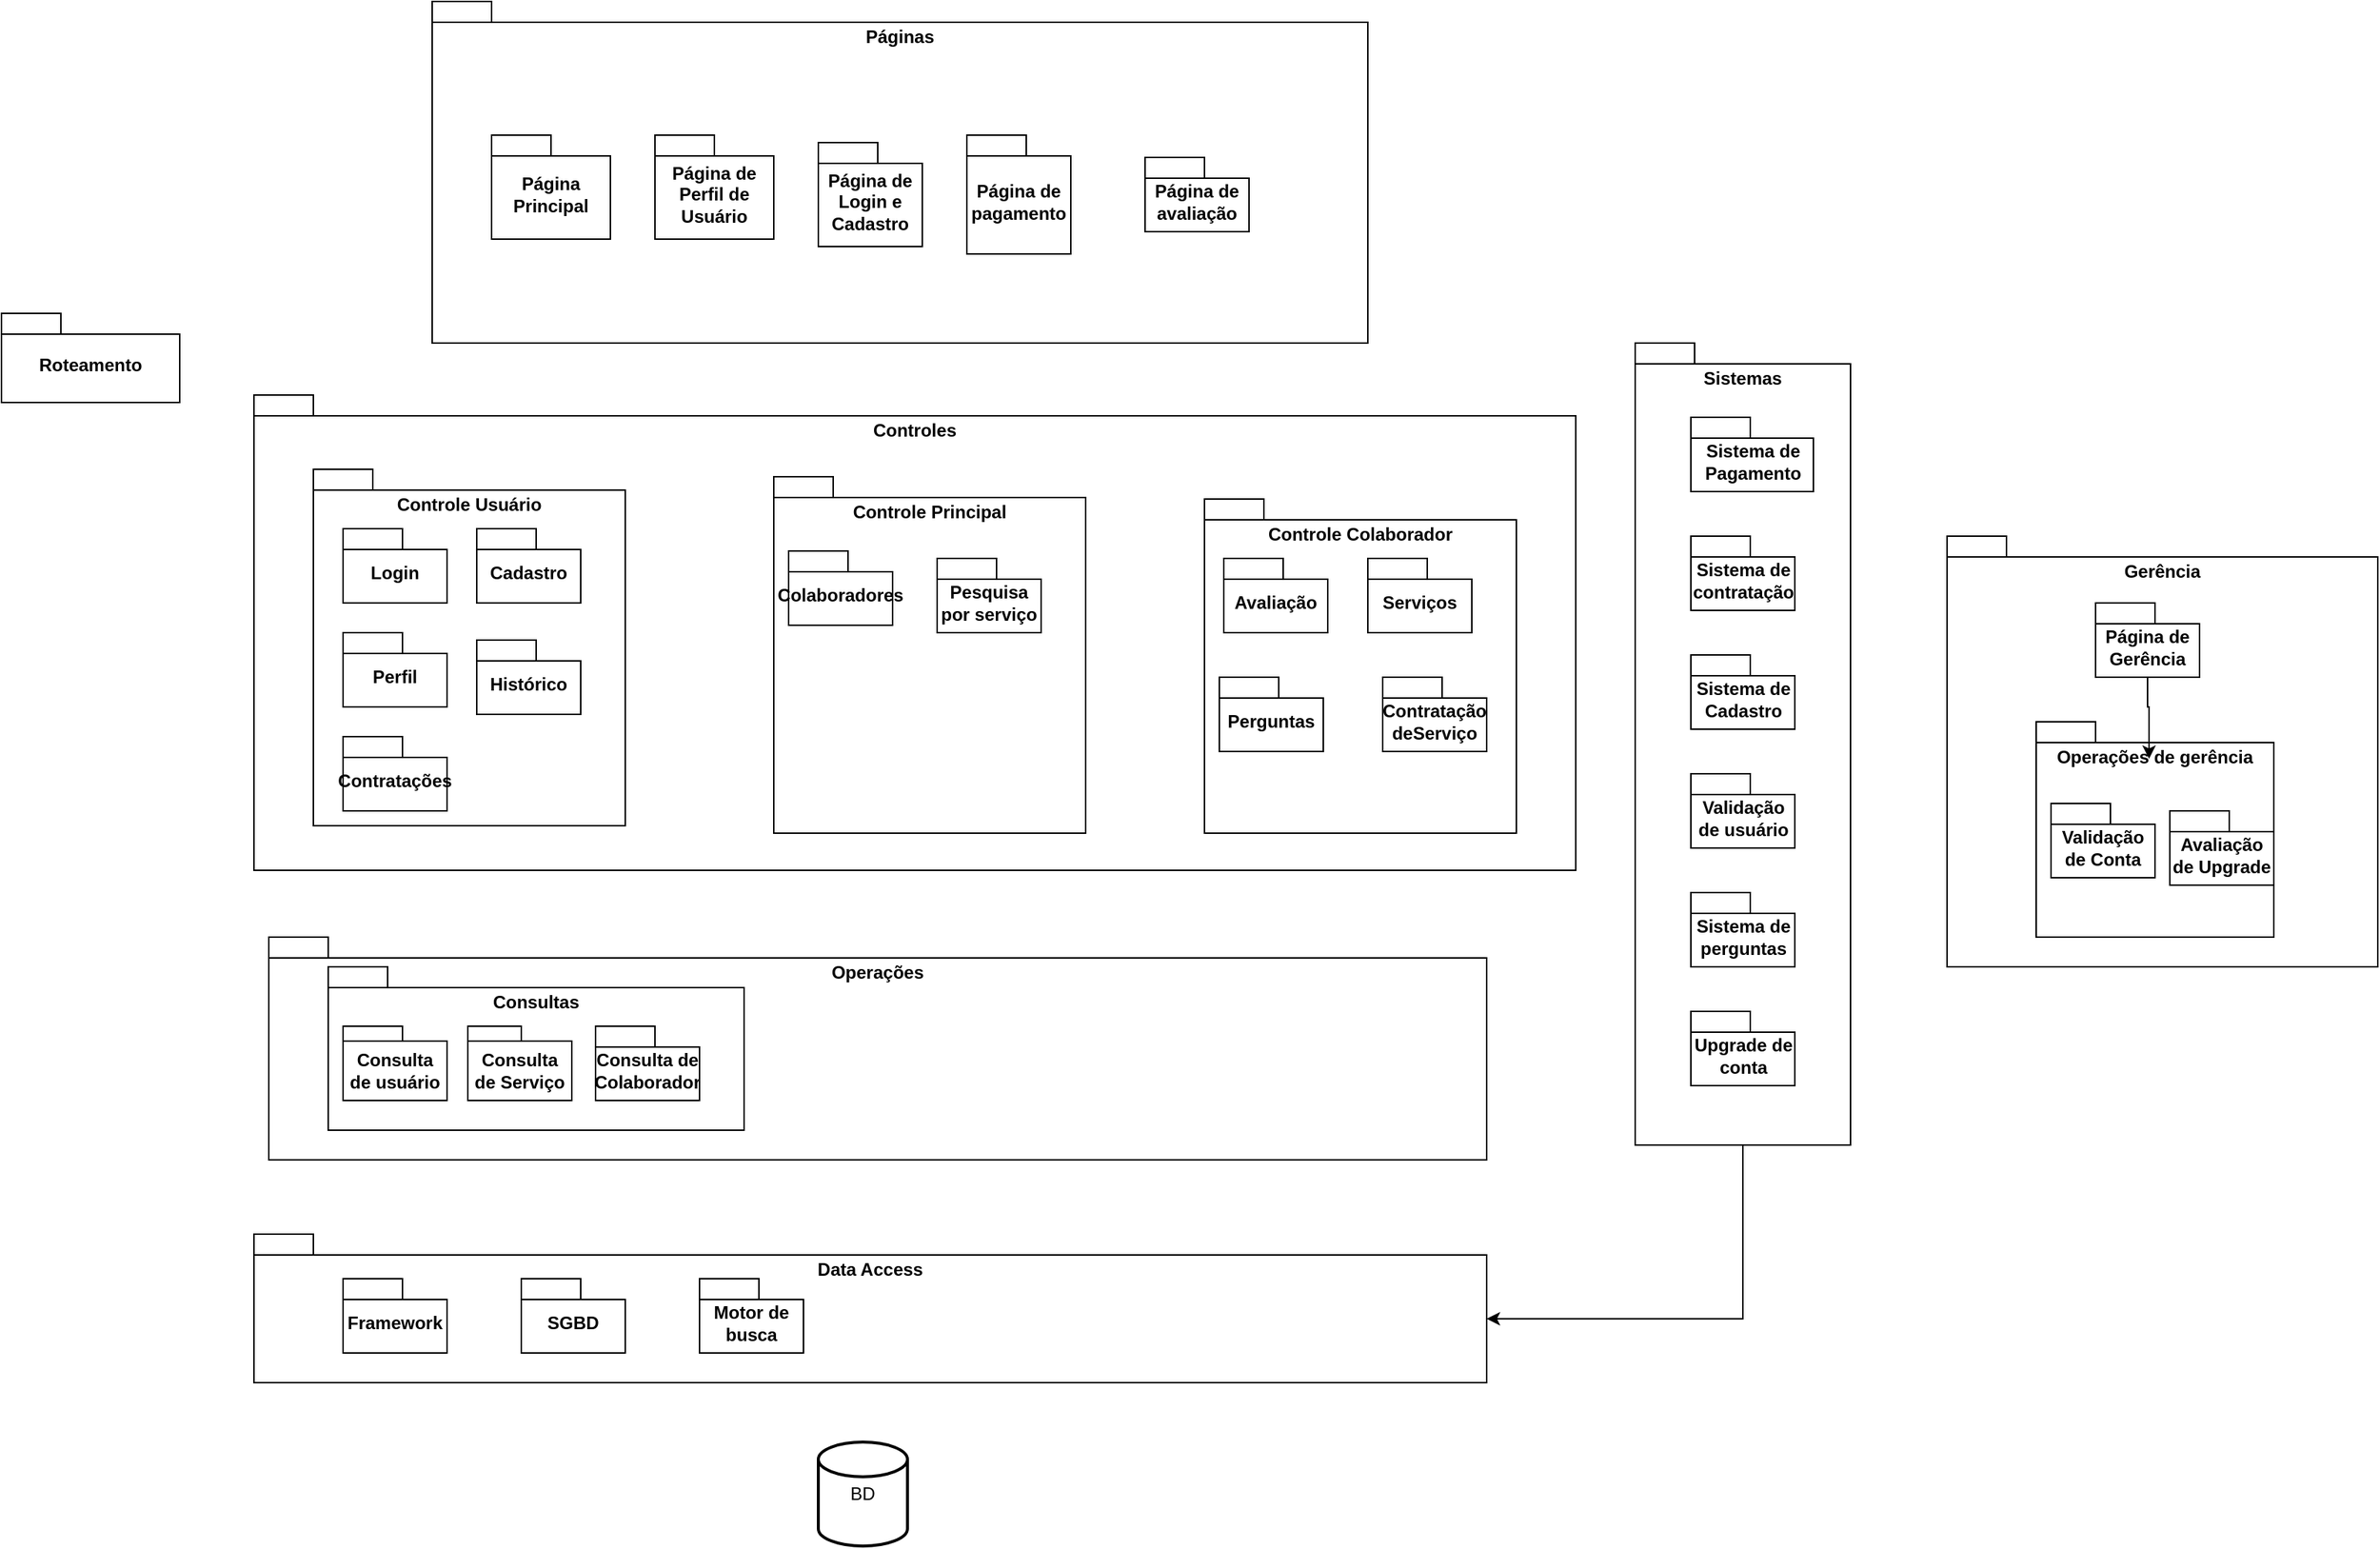 <mxfile version="22.1.7" type="github">
  <diagram name="Página-1" id="DWjiMil6QpRck5204m84">
    <mxGraphModel dx="1500" dy="730" grid="1" gridSize="10" guides="1" tooltips="1" connect="1" arrows="1" fold="1" page="1" pageScale="1" pageWidth="827" pageHeight="1169" math="0" shadow="0">
      <root>
        <mxCell id="0" />
        <mxCell id="1" parent="0" />
        <mxCell id="YxlcDERAqGYw6lF6efzc-51" value="Controles" style="shape=folder;fontStyle=1;spacingTop=10;tabWidth=40;tabHeight=14;tabPosition=left;html=1;whiteSpace=wrap;verticalAlign=top;" vertex="1" parent="1">
          <mxGeometry x="200" y="425" width="890" height="320" as="geometry" />
        </mxCell>
        <mxCell id="YxlcDERAqGYw6lF6efzc-6" value="Controle Usuário" style="shape=folder;fontStyle=1;spacingTop=10;tabWidth=40;tabHeight=14;tabPosition=left;html=1;whiteSpace=wrap;align=center;horizontal=1;verticalAlign=top;" vertex="1" parent="1">
          <mxGeometry x="240" y="475" width="210" height="240" as="geometry" />
        </mxCell>
        <mxCell id="YxlcDERAqGYw6lF6efzc-2" value="Cadastro" style="shape=folder;fontStyle=1;spacingTop=10;tabWidth=40;tabHeight=14;tabPosition=left;html=1;whiteSpace=wrap;" vertex="1" parent="1">
          <mxGeometry x="350" y="515" width="70" height="50" as="geometry" />
        </mxCell>
        <mxCell id="YxlcDERAqGYw6lF6efzc-3" value="Login" style="shape=folder;fontStyle=1;spacingTop=10;tabWidth=40;tabHeight=14;tabPosition=left;html=1;whiteSpace=wrap;" vertex="1" parent="1">
          <mxGeometry x="260" y="515" width="70" height="50" as="geometry" />
        </mxCell>
        <mxCell id="YxlcDERAqGYw6lF6efzc-9" value="Controle Principal" style="shape=folder;fontStyle=1;spacingTop=10;tabWidth=40;tabHeight=14;tabPosition=left;html=1;whiteSpace=wrap;align=center;horizontal=1;verticalAlign=top;" vertex="1" parent="1">
          <mxGeometry x="550" y="480" width="210" height="240" as="geometry" />
        </mxCell>
        <mxCell id="YxlcDERAqGYw6lF6efzc-13" value="&lt;div&gt;Roteamento&lt;/div&gt;" style="shape=folder;fontStyle=1;spacingTop=10;tabWidth=40;tabHeight=14;tabPosition=left;html=1;whiteSpace=wrap;align=center;horizontal=1;verticalAlign=middle;" vertex="1" parent="1">
          <mxGeometry x="30" y="370" width="120" height="60" as="geometry" />
        </mxCell>
        <mxCell id="YxlcDERAqGYw6lF6efzc-18" value="Sistemas" style="shape=folder;fontStyle=1;spacingTop=10;tabWidth=40;tabHeight=14;tabPosition=left;html=1;whiteSpace=wrap;verticalAlign=top;" vertex="1" parent="1">
          <mxGeometry x="1130" y="390" width="145" height="540" as="geometry" />
        </mxCell>
        <mxCell id="YxlcDERAqGYw6lF6efzc-20" value="Validação de usuário" style="shape=folder;fontStyle=1;spacingTop=10;tabWidth=40;tabHeight=14;tabPosition=left;html=1;whiteSpace=wrap;" vertex="1" parent="1">
          <mxGeometry x="1167.5" y="680" width="70" height="50" as="geometry" />
        </mxCell>
        <mxCell id="YxlcDERAqGYw6lF6efzc-21" value="Perfil" style="shape=folder;fontStyle=1;spacingTop=10;tabWidth=40;tabHeight=14;tabPosition=left;html=1;whiteSpace=wrap;" vertex="1" parent="1">
          <mxGeometry x="260" y="585" width="70" height="50" as="geometry" />
        </mxCell>
        <mxCell id="YxlcDERAqGYw6lF6efzc-22" value="&lt;div&gt;Histórico&lt;/div&gt;" style="shape=folder;fontStyle=1;spacingTop=10;tabWidth=40;tabHeight=14;tabPosition=left;html=1;whiteSpace=wrap;" vertex="1" parent="1">
          <mxGeometry x="350" y="590" width="70" height="50" as="geometry" />
        </mxCell>
        <mxCell id="YxlcDERAqGYw6lF6efzc-32" value="Páginas" style="shape=folder;fontStyle=1;spacingTop=10;tabWidth=40;tabHeight=14;tabPosition=left;html=1;whiteSpace=wrap;verticalAlign=top;" vertex="1" parent="1">
          <mxGeometry x="320" y="160" width="630" height="230" as="geometry" />
        </mxCell>
        <mxCell id="YxlcDERAqGYw6lF6efzc-27" value="Página Principal" style="shape=folder;fontStyle=1;spacingTop=10;tabWidth=40;tabHeight=14;tabPosition=left;html=1;whiteSpace=wrap;" vertex="1" parent="1">
          <mxGeometry x="360" y="250" width="80" height="70" as="geometry" />
        </mxCell>
        <mxCell id="YxlcDERAqGYw6lF6efzc-28" value="Página de Perfil de Usuário" style="shape=folder;fontStyle=1;spacingTop=10;tabWidth=40;tabHeight=14;tabPosition=left;html=1;whiteSpace=wrap;" vertex="1" parent="1">
          <mxGeometry x="470" y="250" width="80" height="70" as="geometry" />
        </mxCell>
        <mxCell id="YxlcDERAqGYw6lF6efzc-29" value="Página de Login e Cadastro" style="shape=folder;fontStyle=1;spacingTop=10;tabWidth=40;tabHeight=14;tabPosition=left;html=1;whiteSpace=wrap;" vertex="1" parent="1">
          <mxGeometry x="580" y="255" width="70" height="70" as="geometry" />
        </mxCell>
        <mxCell id="YxlcDERAqGYw6lF6efzc-30" value="Página de pagamento" style="shape=folder;fontStyle=1;spacingTop=10;tabWidth=40;tabHeight=14;tabPosition=left;html=1;whiteSpace=wrap;" vertex="1" parent="1">
          <mxGeometry x="680" y="250" width="70" height="80" as="geometry" />
        </mxCell>
        <mxCell id="YxlcDERAqGYw6lF6efzc-31" value="Página de avaliação" style="shape=folder;fontStyle=1;spacingTop=10;tabWidth=40;tabHeight=14;tabPosition=left;html=1;whiteSpace=wrap;" vertex="1" parent="1">
          <mxGeometry x="800" y="265" width="70" height="50" as="geometry" />
        </mxCell>
        <mxCell id="YxlcDERAqGYw6lF6efzc-16" value="Sistema de Pagamento" style="shape=folder;fontStyle=1;spacingTop=10;tabWidth=40;tabHeight=14;tabPosition=left;html=1;whiteSpace=wrap;" vertex="1" parent="1">
          <mxGeometry x="1167.5" y="440" width="82.5" height="50" as="geometry" />
        </mxCell>
        <mxCell id="YxlcDERAqGYw6lF6efzc-36" value="Contratações" style="shape=folder;fontStyle=1;spacingTop=10;tabWidth=40;tabHeight=14;tabPosition=left;html=1;whiteSpace=wrap;" vertex="1" parent="1">
          <mxGeometry x="260" y="655" width="70" height="50" as="geometry" />
        </mxCell>
        <mxCell id="YxlcDERAqGYw6lF6efzc-37" value="Sistema de contratação" style="shape=folder;fontStyle=1;spacingTop=10;tabWidth=40;tabHeight=14;tabPosition=left;html=1;whiteSpace=wrap;" vertex="1" parent="1">
          <mxGeometry x="1167.5" y="520" width="70" height="50" as="geometry" />
        </mxCell>
        <mxCell id="YxlcDERAqGYw6lF6efzc-38" value="Colaboradores" style="shape=folder;fontStyle=1;spacingTop=10;tabWidth=40;tabHeight=14;tabPosition=left;html=1;whiteSpace=wrap;" vertex="1" parent="1">
          <mxGeometry x="560" y="530" width="70" height="50" as="geometry" />
        </mxCell>
        <mxCell id="YxlcDERAqGYw6lF6efzc-39" value="BD" style="strokeWidth=2;html=1;shape=mxgraph.flowchart.database;whiteSpace=wrap;" vertex="1" parent="1">
          <mxGeometry x="580" y="1130" width="60" height="70" as="geometry" />
        </mxCell>
        <mxCell id="YxlcDERAqGYw6lF6efzc-41" value="Pesquisa por serviço" style="shape=folder;fontStyle=1;spacingTop=10;tabWidth=40;tabHeight=14;tabPosition=left;html=1;whiteSpace=wrap;" vertex="1" parent="1">
          <mxGeometry x="660" y="535" width="70" height="50" as="geometry" />
        </mxCell>
        <mxCell id="YxlcDERAqGYw6lF6efzc-42" value="Controle Colaborador" style="shape=folder;fontStyle=1;spacingTop=10;tabWidth=40;tabHeight=14;tabPosition=left;html=1;whiteSpace=wrap;align=center;horizontal=1;verticalAlign=top;" vertex="1" parent="1">
          <mxGeometry x="840" y="495" width="210" height="225" as="geometry" />
        </mxCell>
        <mxCell id="YxlcDERAqGYw6lF6efzc-43" value="Avaliação" style="shape=folder;fontStyle=1;spacingTop=10;tabWidth=40;tabHeight=14;tabPosition=left;html=1;whiteSpace=wrap;" vertex="1" parent="1">
          <mxGeometry x="853" y="535" width="70" height="50" as="geometry" />
        </mxCell>
        <mxCell id="YxlcDERAqGYw6lF6efzc-45" value="Serviços" style="shape=folder;fontStyle=1;spacingTop=10;tabWidth=40;tabHeight=14;tabPosition=left;html=1;whiteSpace=wrap;" vertex="1" parent="1">
          <mxGeometry x="950" y="535" width="70" height="50" as="geometry" />
        </mxCell>
        <mxCell id="YxlcDERAqGYw6lF6efzc-46" value="Upgrade de conta" style="shape=folder;fontStyle=1;spacingTop=10;tabWidth=40;tabHeight=14;tabPosition=left;html=1;whiteSpace=wrap;" vertex="1" parent="1">
          <mxGeometry x="1167.5" y="840" width="70" height="50" as="geometry" />
        </mxCell>
        <mxCell id="YxlcDERAqGYw6lF6efzc-47" value="Perguntas" style="shape=folder;fontStyle=1;spacingTop=10;tabWidth=40;tabHeight=14;tabPosition=left;html=1;whiteSpace=wrap;" vertex="1" parent="1">
          <mxGeometry x="850" y="615" width="70" height="50" as="geometry" />
        </mxCell>
        <mxCell id="YxlcDERAqGYw6lF6efzc-48" value="Sistema de perguntas" style="shape=folder;fontStyle=1;spacingTop=10;tabWidth=40;tabHeight=14;tabPosition=left;html=1;whiteSpace=wrap;" vertex="1" parent="1">
          <mxGeometry x="1167.5" y="760" width="70" height="50" as="geometry" />
        </mxCell>
        <mxCell id="YxlcDERAqGYw6lF6efzc-50" value="Operações" style="shape=folder;fontStyle=1;spacingTop=10;tabWidth=40;tabHeight=14;tabPosition=left;html=1;whiteSpace=wrap;verticalAlign=top;" vertex="1" parent="1">
          <mxGeometry x="210" y="790" width="820" height="150" as="geometry" />
        </mxCell>
        <mxCell id="YxlcDERAqGYw6lF6efzc-54" value="Contratação deServiço" style="shape=folder;fontStyle=1;spacingTop=10;tabWidth=40;tabHeight=14;tabPosition=left;html=1;whiteSpace=wrap;" vertex="1" parent="1">
          <mxGeometry x="960" y="615" width="70" height="50" as="geometry" />
        </mxCell>
        <mxCell id="YxlcDERAqGYw6lF6efzc-56" value="Sistema de Cadastro" style="shape=folder;fontStyle=1;spacingTop=10;tabWidth=40;tabHeight=14;tabPosition=left;html=1;whiteSpace=wrap;" vertex="1" parent="1">
          <mxGeometry x="1167.5" y="600" width="70" height="50" as="geometry" />
        </mxCell>
        <mxCell id="YxlcDERAqGYw6lF6efzc-59" value="&lt;div&gt;Gerência&lt;/div&gt;" style="shape=folder;fontStyle=1;spacingTop=10;tabWidth=40;tabHeight=14;tabPosition=left;html=1;whiteSpace=wrap;verticalAlign=top;" vertex="1" parent="1">
          <mxGeometry x="1340" y="520" width="290" height="290" as="geometry" />
        </mxCell>
        <mxCell id="YxlcDERAqGYw6lF6efzc-61" value="Data Access" style="shape=folder;fontStyle=1;spacingTop=10;tabWidth=40;tabHeight=14;tabPosition=left;html=1;whiteSpace=wrap;verticalAlign=top;" vertex="1" parent="1">
          <mxGeometry x="200" y="990" width="830" height="100" as="geometry" />
        </mxCell>
        <mxCell id="YxlcDERAqGYw6lF6efzc-62" value="Framework" style="shape=folder;fontStyle=1;spacingTop=10;tabWidth=40;tabHeight=14;tabPosition=left;html=1;whiteSpace=wrap;" vertex="1" parent="1">
          <mxGeometry x="260" y="1020" width="70" height="50" as="geometry" />
        </mxCell>
        <mxCell id="YxlcDERAqGYw6lF6efzc-63" value="SGBD" style="shape=folder;fontStyle=1;spacingTop=10;tabWidth=40;tabHeight=14;tabPosition=left;html=1;whiteSpace=wrap;" vertex="1" parent="1">
          <mxGeometry x="380" y="1020" width="70" height="50" as="geometry" />
        </mxCell>
        <mxCell id="YxlcDERAqGYw6lF6efzc-65" value="Página de Gerência" style="shape=folder;fontStyle=1;spacingTop=10;tabWidth=40;tabHeight=14;tabPosition=left;html=1;whiteSpace=wrap;" vertex="1" parent="1">
          <mxGeometry x="1440" y="565" width="70" height="50" as="geometry" />
        </mxCell>
        <mxCell id="YxlcDERAqGYw6lF6efzc-67" value="Operações de gerência" style="shape=folder;fontStyle=1;spacingTop=10;tabWidth=40;tabHeight=14;tabPosition=left;html=1;whiteSpace=wrap;verticalAlign=top;" vertex="1" parent="1">
          <mxGeometry x="1400" y="645" width="160" height="145" as="geometry" />
        </mxCell>
        <mxCell id="YxlcDERAqGYw6lF6efzc-68" value="Validação de Conta" style="shape=folder;fontStyle=1;spacingTop=10;tabWidth=40;tabHeight=14;tabPosition=left;html=1;whiteSpace=wrap;" vertex="1" parent="1">
          <mxGeometry x="1410" y="700" width="70" height="50" as="geometry" />
        </mxCell>
        <mxCell id="YxlcDERAqGYw6lF6efzc-70" value="Avaliação de Upgrade" style="shape=folder;fontStyle=1;spacingTop=10;tabWidth=40;tabHeight=14;tabPosition=left;html=1;whiteSpace=wrap;" vertex="1" parent="1">
          <mxGeometry x="1490" y="705" width="70" height="50" as="geometry" />
        </mxCell>
        <mxCell id="YxlcDERAqGYw6lF6efzc-71" style="edgeStyle=orthogonalEdgeStyle;rounded=0;orthogonalLoop=1;jettySize=auto;html=1;exitX=0.5;exitY=1;exitDx=0;exitDy=0;exitPerimeter=0;entryX=0;entryY=0;entryDx=830;entryDy=57;entryPerimeter=0;" edge="1" parent="1" source="YxlcDERAqGYw6lF6efzc-18" target="YxlcDERAqGYw6lF6efzc-61">
          <mxGeometry relative="1" as="geometry" />
        </mxCell>
        <mxCell id="YxlcDERAqGYw6lF6efzc-72" style="edgeStyle=orthogonalEdgeStyle;rounded=0;orthogonalLoop=1;jettySize=auto;html=1;exitX=0.5;exitY=1;exitDx=0;exitDy=0;exitPerimeter=0;entryX=0.475;entryY=0.172;entryDx=0;entryDy=0;entryPerimeter=0;" edge="1" parent="1" source="YxlcDERAqGYw6lF6efzc-65" target="YxlcDERAqGYw6lF6efzc-67">
          <mxGeometry relative="1" as="geometry" />
        </mxCell>
        <mxCell id="YxlcDERAqGYw6lF6efzc-75" value="Consultas" style="shape=folder;fontStyle=1;spacingTop=10;tabWidth=40;tabHeight=14;tabPosition=left;html=1;whiteSpace=wrap;verticalAlign=top;" vertex="1" parent="1">
          <mxGeometry x="250" y="810" width="280" height="110" as="geometry" />
        </mxCell>
        <mxCell id="YxlcDERAqGYw6lF6efzc-24" value="Consulta de usuário" style="shape=folder;fontStyle=1;spacingTop=10;tabWidth=40;tabHeight=10;tabPosition=left;html=1;whiteSpace=wrap;" vertex="1" parent="1">
          <mxGeometry x="260" y="850" width="70" height="50" as="geometry" />
        </mxCell>
        <mxCell id="YxlcDERAqGYw6lF6efzc-58" value="Consulta de Serviço" style="shape=folder;fontStyle=1;spacingTop=10;tabWidth=36;tabHeight=10;tabPosition=left;html=1;whiteSpace=wrap;" vertex="1" parent="1">
          <mxGeometry x="344" y="850" width="70" height="50" as="geometry" />
        </mxCell>
        <mxCell id="YxlcDERAqGYw6lF6efzc-25" value="Consulta de Colaborador" style="shape=folder;fontStyle=1;spacingTop=10;tabWidth=40;tabHeight=14;tabPosition=left;html=1;whiteSpace=wrap;" vertex="1" parent="1">
          <mxGeometry x="430" y="850" width="70" height="50" as="geometry" />
        </mxCell>
        <mxCell id="YxlcDERAqGYw6lF6efzc-77" value="Motor de busca" style="shape=folder;fontStyle=1;spacingTop=10;tabWidth=40;tabHeight=14;tabPosition=left;html=1;whiteSpace=wrap;" vertex="1" parent="1">
          <mxGeometry x="500" y="1020" width="70" height="50" as="geometry" />
        </mxCell>
      </root>
    </mxGraphModel>
  </diagram>
</mxfile>
